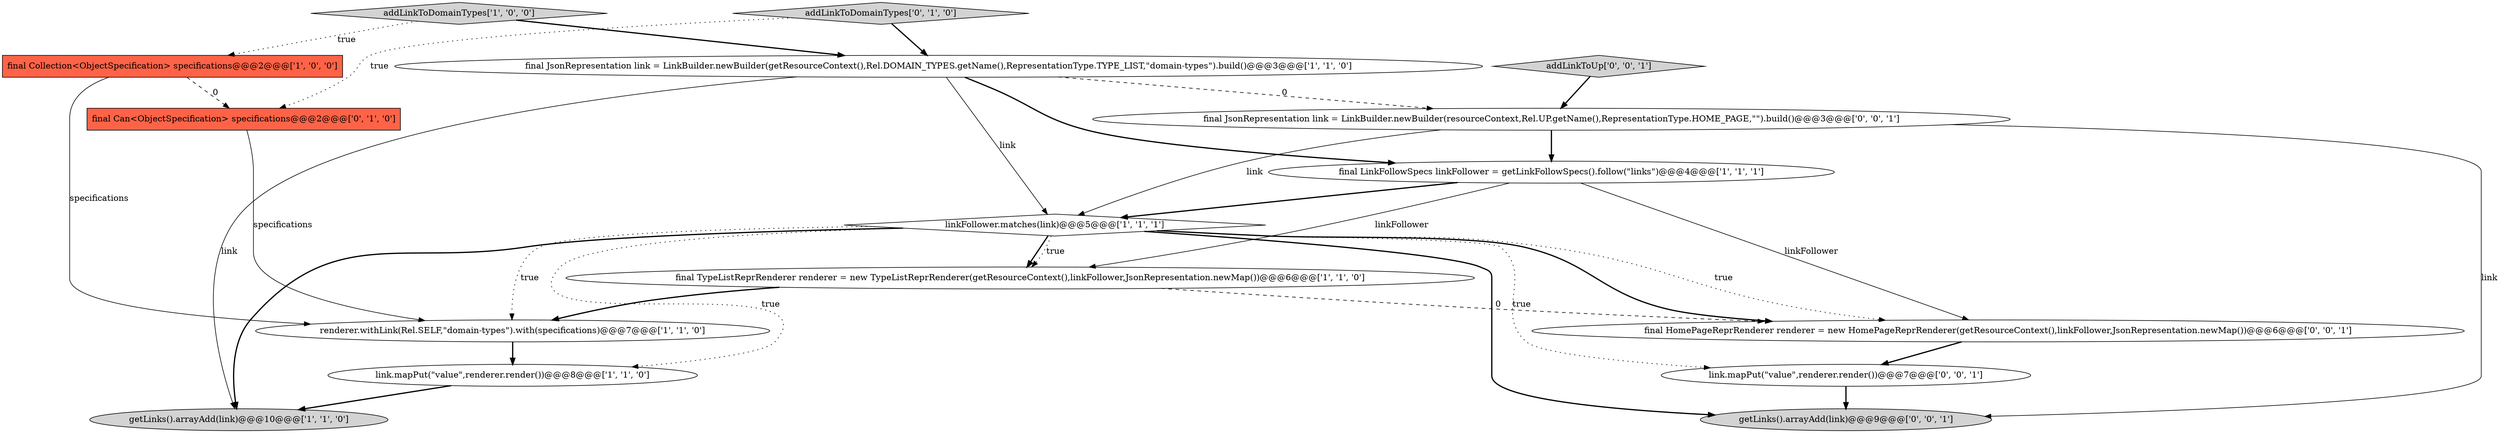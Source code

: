 digraph {
2 [style = filled, label = "final LinkFollowSpecs linkFollower = getLinkFollowSpecs().follow(\"links\")@@@4@@@['1', '1', '1']", fillcolor = white, shape = ellipse image = "AAA0AAABBB1BBB"];
13 [style = filled, label = "link.mapPut(\"value\",renderer.render())@@@7@@@['0', '0', '1']", fillcolor = white, shape = ellipse image = "AAA0AAABBB3BBB"];
11 [style = filled, label = "final JsonRepresentation link = LinkBuilder.newBuilder(resourceContext,Rel.UP.getName(),RepresentationType.HOME_PAGE,\"\").build()@@@3@@@['0', '0', '1']", fillcolor = white, shape = ellipse image = "AAA0AAABBB3BBB"];
12 [style = filled, label = "getLinks().arrayAdd(link)@@@9@@@['0', '0', '1']", fillcolor = lightgray, shape = ellipse image = "AAA0AAABBB3BBB"];
6 [style = filled, label = "linkFollower.matches(link)@@@5@@@['1', '1', '1']", fillcolor = white, shape = diamond image = "AAA0AAABBB1BBB"];
8 [style = filled, label = "link.mapPut(\"value\",renderer.render())@@@8@@@['1', '1', '0']", fillcolor = white, shape = ellipse image = "AAA0AAABBB1BBB"];
14 [style = filled, label = "addLinkToUp['0', '0', '1']", fillcolor = lightgray, shape = diamond image = "AAA0AAABBB3BBB"];
7 [style = filled, label = "addLinkToDomainTypes['1', '0', '0']", fillcolor = lightgray, shape = diamond image = "AAA0AAABBB1BBB"];
0 [style = filled, label = "final JsonRepresentation link = LinkBuilder.newBuilder(getResourceContext(),Rel.DOMAIN_TYPES.getName(),RepresentationType.TYPE_LIST,\"domain-types\").build()@@@3@@@['1', '1', '0']", fillcolor = white, shape = ellipse image = "AAA0AAABBB1BBB"];
9 [style = filled, label = "final Can<ObjectSpecification> specifications@@@2@@@['0', '1', '0']", fillcolor = tomato, shape = box image = "AAA1AAABBB2BBB"];
4 [style = filled, label = "getLinks().arrayAdd(link)@@@10@@@['1', '1', '0']", fillcolor = lightgray, shape = ellipse image = "AAA0AAABBB1BBB"];
3 [style = filled, label = "renderer.withLink(Rel.SELF,\"domain-types\").with(specifications)@@@7@@@['1', '1', '0']", fillcolor = white, shape = ellipse image = "AAA0AAABBB1BBB"];
5 [style = filled, label = "final TypeListReprRenderer renderer = new TypeListReprRenderer(getResourceContext(),linkFollower,JsonRepresentation.newMap())@@@6@@@['1', '1', '0']", fillcolor = white, shape = ellipse image = "AAA0AAABBB1BBB"];
1 [style = filled, label = "final Collection<ObjectSpecification> specifications@@@2@@@['1', '0', '0']", fillcolor = tomato, shape = box image = "AAA1AAABBB1BBB"];
10 [style = filled, label = "addLinkToDomainTypes['0', '1', '0']", fillcolor = lightgray, shape = diamond image = "AAA0AAABBB2BBB"];
15 [style = filled, label = "final HomePageReprRenderer renderer = new HomePageReprRenderer(getResourceContext(),linkFollower,JsonRepresentation.newMap())@@@6@@@['0', '0', '1']", fillcolor = white, shape = ellipse image = "AAA0AAABBB3BBB"];
5->3 [style = bold, label=""];
15->13 [style = bold, label=""];
0->4 [style = solid, label="link"];
9->3 [style = solid, label="specifications"];
2->6 [style = bold, label=""];
6->13 [style = dotted, label="true"];
0->2 [style = bold, label=""];
1->9 [style = dashed, label="0"];
7->0 [style = bold, label=""];
0->11 [style = dashed, label="0"];
0->6 [style = solid, label="link"];
10->9 [style = dotted, label="true"];
11->2 [style = bold, label=""];
6->15 [style = bold, label=""];
2->15 [style = solid, label="linkFollower"];
6->4 [style = bold, label=""];
6->5 [style = bold, label=""];
13->12 [style = bold, label=""];
11->12 [style = solid, label="link"];
2->5 [style = solid, label="linkFollower"];
6->8 [style = dotted, label="true"];
3->8 [style = bold, label=""];
10->0 [style = bold, label=""];
8->4 [style = bold, label=""];
6->3 [style = dotted, label="true"];
7->1 [style = dotted, label="true"];
5->15 [style = dashed, label="0"];
1->3 [style = solid, label="specifications"];
14->11 [style = bold, label=""];
11->6 [style = solid, label="link"];
6->5 [style = dotted, label="true"];
6->15 [style = dotted, label="true"];
6->12 [style = bold, label=""];
}
